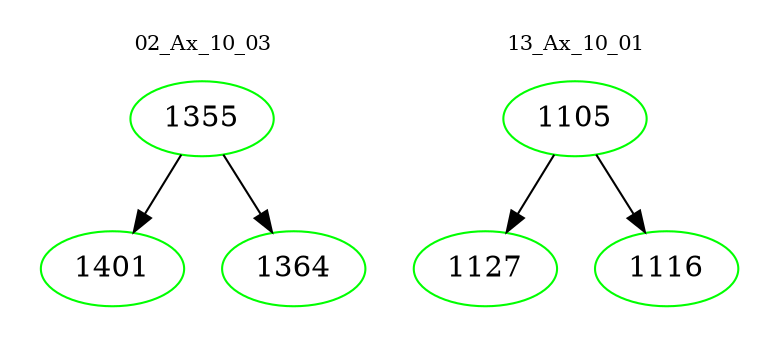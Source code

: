 digraph{
subgraph cluster_0 {
color = white
label = "02_Ax_10_03";
fontsize=10;
T0_1355 [label="1355", color="green"]
T0_1355 -> T0_1401 [color="black"]
T0_1401 [label="1401", color="green"]
T0_1355 -> T0_1364 [color="black"]
T0_1364 [label="1364", color="green"]
}
subgraph cluster_1 {
color = white
label = "13_Ax_10_01";
fontsize=10;
T1_1105 [label="1105", color="green"]
T1_1105 -> T1_1127 [color="black"]
T1_1127 [label="1127", color="green"]
T1_1105 -> T1_1116 [color="black"]
T1_1116 [label="1116", color="green"]
}
}

